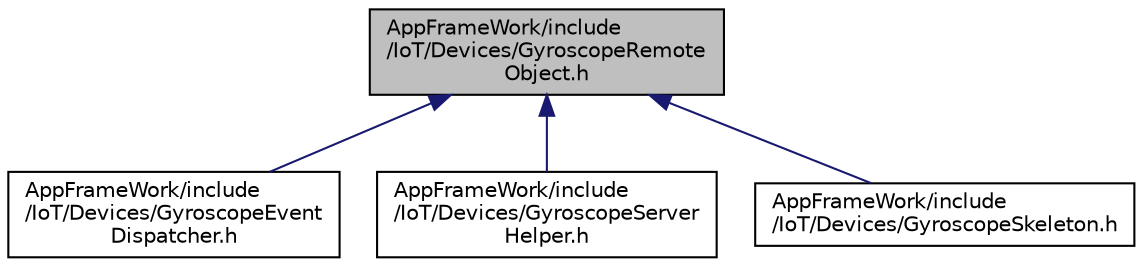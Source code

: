digraph "AppFrameWork/include/IoT/Devices/GyroscopeRemoteObject.h"
{
 // LATEX_PDF_SIZE
  edge [fontname="Helvetica",fontsize="10",labelfontname="Helvetica",labelfontsize="10"];
  node [fontname="Helvetica",fontsize="10",shape=record];
  Node1 [label="AppFrameWork/include\l/IoT/Devices/GyroscopeRemote\lObject.h",height=0.2,width=0.4,color="black", fillcolor="grey75", style="filled", fontcolor="black",tooltip=" "];
  Node1 -> Node2 [dir="back",color="midnightblue",fontsize="10",style="solid",fontname="Helvetica"];
  Node2 [label="AppFrameWork/include\l/IoT/Devices/GyroscopeEvent\lDispatcher.h",height=0.2,width=0.4,color="black", fillcolor="white", style="filled",URL="$GyroscopeEventDispatcher_8h.html",tooltip=" "];
  Node1 -> Node3 [dir="back",color="midnightblue",fontsize="10",style="solid",fontname="Helvetica"];
  Node3 [label="AppFrameWork/include\l/IoT/Devices/GyroscopeServer\lHelper.h",height=0.2,width=0.4,color="black", fillcolor="white", style="filled",URL="$GyroscopeServerHelper_8h.html",tooltip=" "];
  Node1 -> Node4 [dir="back",color="midnightblue",fontsize="10",style="solid",fontname="Helvetica"];
  Node4 [label="AppFrameWork/include\l/IoT/Devices/GyroscopeSkeleton.h",height=0.2,width=0.4,color="black", fillcolor="white", style="filled",URL="$GyroscopeSkeleton_8h.html",tooltip=" "];
}
